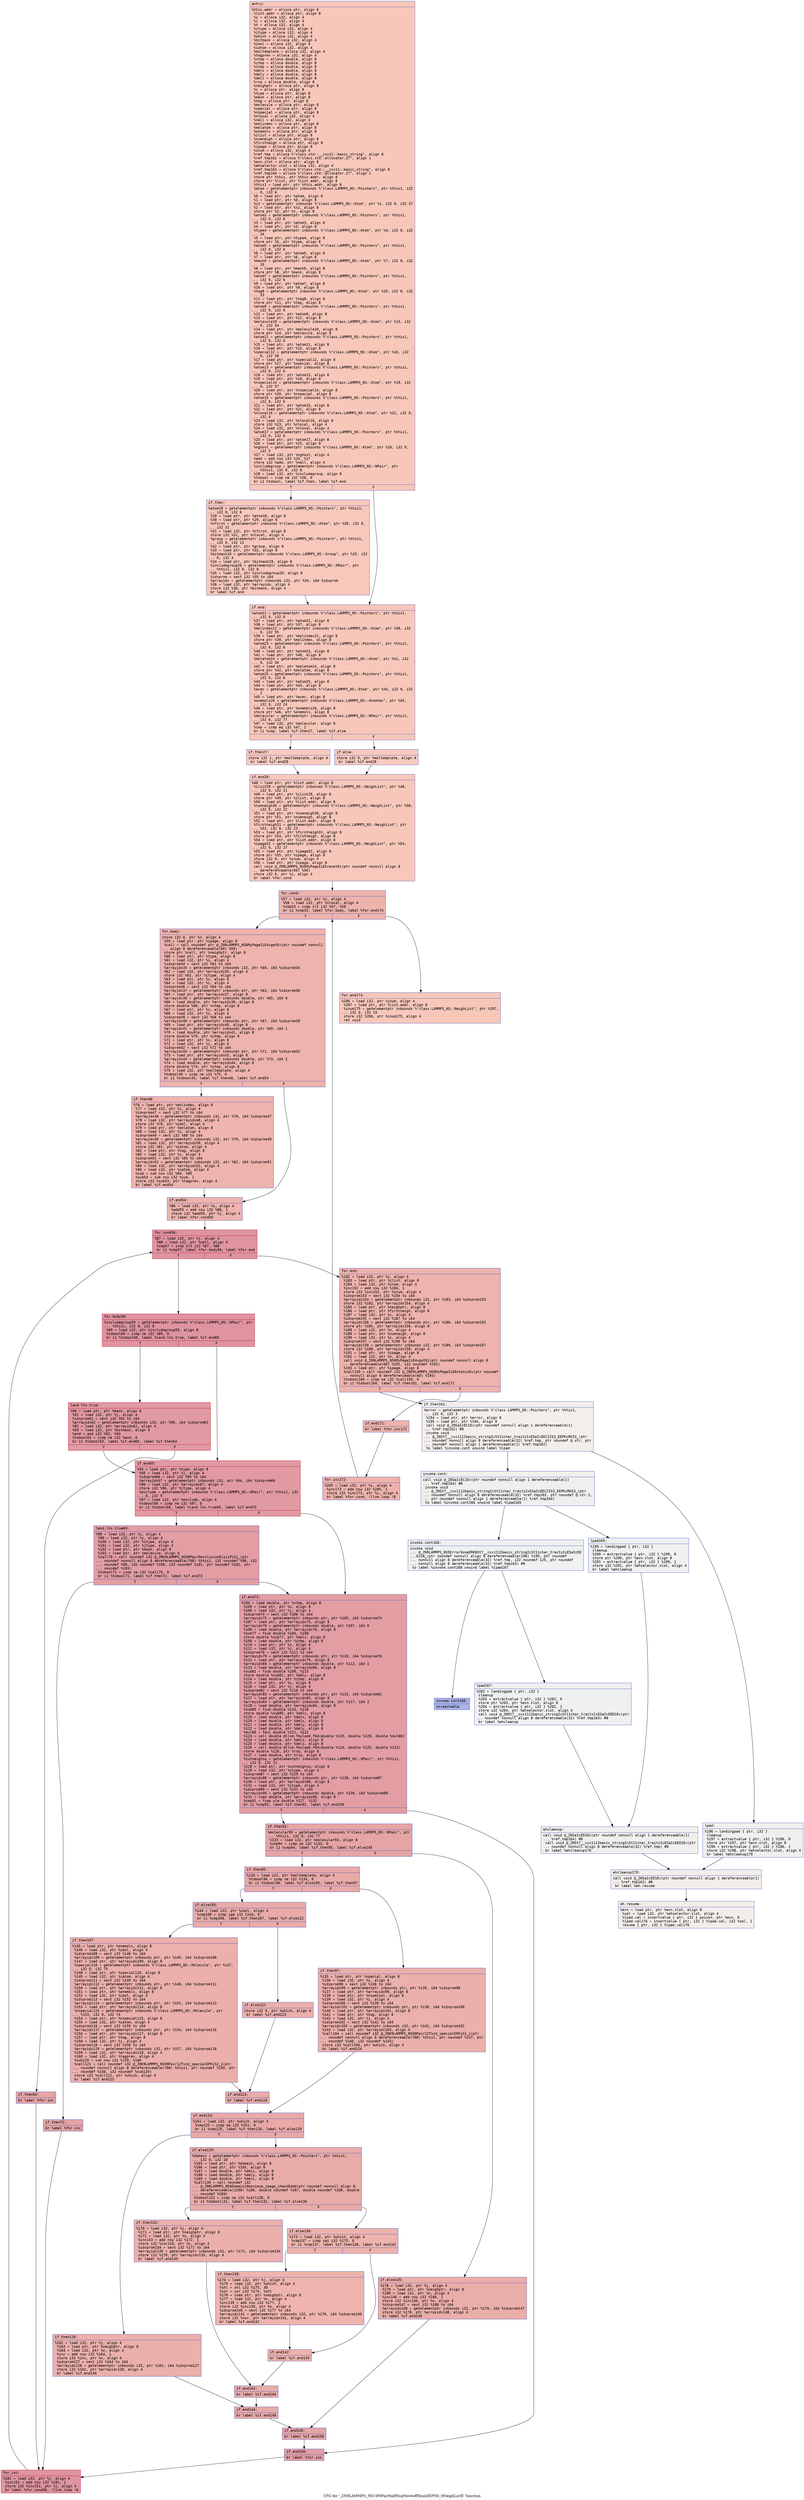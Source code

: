 digraph "CFG for '_ZN9LAMMPS_NS19NPairHalfNsqNewtoff5buildEPNS_9NeighListE' function" {
	label="CFG for '_ZN9LAMMPS_NS19NPairHalfNsqNewtoff5buildEPNS_9NeighListE' function";

	Node0x5590daf44c00 [shape=record,color="#3d50c3ff", style=filled, fillcolor="#ec7f6370" fontname="Courier",label="{entry:\l|  %this.addr = alloca ptr, align 8\l  %list.addr = alloca ptr, align 8\l  %i = alloca i32, align 4\l  %j = alloca i32, align 4\l  %n = alloca i32, align 4\l  %itype = alloca i32, align 4\l  %jtype = alloca i32, align 4\l  %which = alloca i32, align 4\l  %bitmask = alloca i32, align 4\l  %imol = alloca i32, align 4\l  %iatom = alloca i32, align 4\l  %moltemplate = alloca i32, align 4\l  %tagprev = alloca i32, align 4\l  %xtmp = alloca double, align 8\l  %ytmp = alloca double, align 8\l  %ztmp = alloca double, align 8\l  %delx = alloca double, align 8\l  %dely = alloca double, align 8\l  %delz = alloca double, align 8\l  %rsq = alloca double, align 8\l  %neighptr = alloca ptr, align 8\l  %x = alloca ptr, align 8\l  %type = alloca ptr, align 8\l  %mask = alloca ptr, align 8\l  %tag = alloca ptr, align 8\l  %molecule = alloca ptr, align 8\l  %special = alloca ptr, align 8\l  %nspecial = alloca ptr, align 8\l  %nlocal = alloca i32, align 4\l  %nall = alloca i32, align 4\l  %molindex = alloca ptr, align 8\l  %molatom = alloca ptr, align 8\l  %onemols = alloca ptr, align 8\l  %ilist = alloca ptr, align 8\l  %numneigh = alloca ptr, align 8\l  %firstneigh = alloca ptr, align 8\l  %ipage = alloca ptr, align 8\l  %inum = alloca i32, align 4\l  %ref.tmp = alloca %\"class.std::__cxx11::basic_string\", align 8\l  %ref.tmp162 = alloca %\"class.std::allocator.27\", align 1\l  %exn.slot = alloca ptr, align 8\l  %ehselector.slot = alloca i32, align 4\l  %ref.tmp163 = alloca %\"class.std::__cxx11::basic_string\", align 8\l  %ref.tmp164 = alloca %\"class.std::allocator.27\", align 1\l  store ptr %this, ptr %this.addr, align 8\l  store ptr %list, ptr %list.addr, align 8\l  %this1 = load ptr, ptr %this.addr, align 8\l  %atom = getelementptr inbounds %\"class.LAMMPS_NS::Pointers\", ptr %this1, i32\l... 0, i32 6\l  %0 = load ptr, ptr %atom, align 8\l  %1 = load ptr, ptr %0, align 8\l  %x2 = getelementptr inbounds %\"class.LAMMPS_NS::Atom\", ptr %1, i32 0, i32 37\l  %2 = load ptr, ptr %x2, align 8\l  store ptr %2, ptr %x, align 8\l  %atom3 = getelementptr inbounds %\"class.LAMMPS_NS::Pointers\", ptr %this1,\l... i32 0, i32 6\l  %3 = load ptr, ptr %atom3, align 8\l  %4 = load ptr, ptr %3, align 8\l  %type4 = getelementptr inbounds %\"class.LAMMPS_NS::Atom\", ptr %4, i32 0, i32\l... 34\l  %5 = load ptr, ptr %type4, align 8\l  store ptr %5, ptr %type, align 8\l  %atom5 = getelementptr inbounds %\"class.LAMMPS_NS::Pointers\", ptr %this1,\l... i32 0, i32 6\l  %6 = load ptr, ptr %atom5, align 8\l  %7 = load ptr, ptr %6, align 8\l  %mask6 = getelementptr inbounds %\"class.LAMMPS_NS::Atom\", ptr %7, i32 0, i32\l... 35\l  %8 = load ptr, ptr %mask6, align 8\l  store ptr %8, ptr %mask, align 8\l  %atom7 = getelementptr inbounds %\"class.LAMMPS_NS::Pointers\", ptr %this1,\l... i32 0, i32 6\l  %9 = load ptr, ptr %atom7, align 8\l  %10 = load ptr, ptr %9, align 8\l  %tag8 = getelementptr inbounds %\"class.LAMMPS_NS::Atom\", ptr %10, i32 0, i32\l... 33\l  %11 = load ptr, ptr %tag8, align 8\l  store ptr %11, ptr %tag, align 8\l  %atom9 = getelementptr inbounds %\"class.LAMMPS_NS::Pointers\", ptr %this1,\l... i32 0, i32 6\l  %12 = load ptr, ptr %atom9, align 8\l  %13 = load ptr, ptr %12, align 8\l  %molecule10 = getelementptr inbounds %\"class.LAMMPS_NS::Atom\", ptr %13, i32\l... 0, i32 54\l  %14 = load ptr, ptr %molecule10, align 8\l  store ptr %14, ptr %molecule, align 8\l  %atom11 = getelementptr inbounds %\"class.LAMMPS_NS::Pointers\", ptr %this1,\l... i32 0, i32 6\l  %15 = load ptr, ptr %atom11, align 8\l  %16 = load ptr, ptr %15, align 8\l  %special12 = getelementptr inbounds %\"class.LAMMPS_NS::Atom\", ptr %16, i32\l... 0, i32 58\l  %17 = load ptr, ptr %special12, align 8\l  store ptr %17, ptr %special, align 8\l  %atom13 = getelementptr inbounds %\"class.LAMMPS_NS::Pointers\", ptr %this1,\l... i32 0, i32 6\l  %18 = load ptr, ptr %atom13, align 8\l  %19 = load ptr, ptr %18, align 8\l  %nspecial14 = getelementptr inbounds %\"class.LAMMPS_NS::Atom\", ptr %19, i32\l... 0, i32 57\l  %20 = load ptr, ptr %nspecial14, align 8\l  store ptr %20, ptr %nspecial, align 8\l  %atom15 = getelementptr inbounds %\"class.LAMMPS_NS::Pointers\", ptr %this1,\l... i32 0, i32 6\l  %21 = load ptr, ptr %atom15, align 8\l  %22 = load ptr, ptr %21, align 8\l  %nlocal16 = getelementptr inbounds %\"class.LAMMPS_NS::Atom\", ptr %22, i32 0,\l... i32 4\l  %23 = load i32, ptr %nlocal16, align 8\l  store i32 %23, ptr %nlocal, align 4\l  %24 = load i32, ptr %nlocal, align 4\l  %atom17 = getelementptr inbounds %\"class.LAMMPS_NS::Pointers\", ptr %this1,\l... i32 0, i32 6\l  %25 = load ptr, ptr %atom17, align 8\l  %26 = load ptr, ptr %25, align 8\l  %nghost = getelementptr inbounds %\"class.LAMMPS_NS::Atom\", ptr %26, i32 0,\l... i32 5\l  %27 = load i32, ptr %nghost, align 4\l  %add = add nsw i32 %24, %27\l  store i32 %add, ptr %nall, align 4\l  %includegroup = getelementptr inbounds %\"class.LAMMPS_NS::NPair\", ptr\l... %this1, i32 0, i32 8\l  %28 = load i32, ptr %includegroup, align 8\l  %tobool = icmp ne i32 %28, 0\l  br i1 %tobool, label %if.then, label %if.end\l|{<s0>T|<s1>F}}"];
	Node0x5590daf44c00:s0 -> Node0x5590daf4a8b0[tooltip="entry -> if.then\nProbability 62.50%" ];
	Node0x5590daf44c00:s1 -> Node0x5590daf4a920[tooltip="entry -> if.end\nProbability 37.50%" ];
	Node0x5590daf4a8b0 [shape=record,color="#3d50c3ff", style=filled, fillcolor="#ed836670" fontname="Courier",label="{if.then:\l|  %atom18 = getelementptr inbounds %\"class.LAMMPS_NS::Pointers\", ptr %this1,\l... i32 0, i32 6\l  %29 = load ptr, ptr %atom18, align 8\l  %30 = load ptr, ptr %29, align 8\l  %nfirst = getelementptr inbounds %\"class.LAMMPS_NS::Atom\", ptr %30, i32 0,\l... i32 31\l  %31 = load i32, ptr %nfirst, align 8\l  store i32 %31, ptr %nlocal, align 4\l  %group = getelementptr inbounds %\"class.LAMMPS_NS::Pointers\", ptr %this1,\l... i32 0, i32 13\l  %32 = load ptr, ptr %group, align 8\l  %33 = load ptr, ptr %32, align 8\l  %bitmask19 = getelementptr inbounds %\"class.LAMMPS_NS::Group\", ptr %33, i32\l... 0, i32 4\l  %34 = load ptr, ptr %bitmask19, align 8\l  %includegroup20 = getelementptr inbounds %\"class.LAMMPS_NS::NPair\", ptr\l... %this1, i32 0, i32 8\l  %35 = load i32, ptr %includegroup20, align 8\l  %idxprom = sext i32 %35 to i64\l  %arrayidx = getelementptr inbounds i32, ptr %34, i64 %idxprom\l  %36 = load i32, ptr %arrayidx, align 4\l  store i32 %36, ptr %bitmask, align 4\l  br label %if.end\l}"];
	Node0x5590daf4a8b0 -> Node0x5590daf4a920[tooltip="if.then -> if.end\nProbability 100.00%" ];
	Node0x5590daf4a920 [shape=record,color="#3d50c3ff", style=filled, fillcolor="#ec7f6370" fontname="Courier",label="{if.end:\l|  %atom21 = getelementptr inbounds %\"class.LAMMPS_NS::Pointers\", ptr %this1,\l... i32 0, i32 6\l  %37 = load ptr, ptr %atom21, align 8\l  %38 = load ptr, ptr %37, align 8\l  %molindex22 = getelementptr inbounds %\"class.LAMMPS_NS::Atom\", ptr %38, i32\l... 0, i32 55\l  %39 = load ptr, ptr %molindex22, align 8\l  store ptr %39, ptr %molindex, align 8\l  %atom23 = getelementptr inbounds %\"class.LAMMPS_NS::Pointers\", ptr %this1,\l... i32 0, i32 6\l  %40 = load ptr, ptr %atom23, align 8\l  %41 = load ptr, ptr %40, align 8\l  %molatom24 = getelementptr inbounds %\"class.LAMMPS_NS::Atom\", ptr %41, i32\l... 0, i32 56\l  %42 = load ptr, ptr %molatom24, align 8\l  store ptr %42, ptr %molatom, align 8\l  %atom25 = getelementptr inbounds %\"class.LAMMPS_NS::Pointers\", ptr %this1,\l... i32 0, i32 6\l  %43 = load ptr, ptr %atom25, align 8\l  %44 = load ptr, ptr %43, align 8\l  %avec = getelementptr inbounds %\"class.LAMMPS_NS::Atom\", ptr %44, i32 0, i32\l... 2\l  %45 = load ptr, ptr %avec, align 8\l  %onemols26 = getelementptr inbounds %\"class.LAMMPS_NS::AtomVec\", ptr %45,\l... i32 0, i32 24\l  %46 = load ptr, ptr %onemols26, align 8\l  store ptr %46, ptr %onemols, align 8\l  %molecular = getelementptr inbounds %\"class.LAMMPS_NS::NPair\", ptr %this1,\l... i32 0, i32 77\l  %47 = load i32, ptr %molecular, align 8\l  %cmp = icmp eq i32 %47, 2\l  br i1 %cmp, label %if.then27, label %if.else\l|{<s0>T|<s1>F}}"];
	Node0x5590daf4a920:s0 -> Node0x5590daf4dac0[tooltip="if.end -> if.then27\nProbability 50.00%" ];
	Node0x5590daf4a920:s1 -> Node0x5590daf4db40[tooltip="if.end -> if.else\nProbability 50.00%" ];
	Node0x5590daf4dac0 [shape=record,color="#3d50c3ff", style=filled, fillcolor="#ef886b70" fontname="Courier",label="{if.then27:\l|  store i32 1, ptr %moltemplate, align 4\l  br label %if.end28\l}"];
	Node0x5590daf4dac0 -> Node0x5590daf4dd00[tooltip="if.then27 -> if.end28\nProbability 100.00%" ];
	Node0x5590daf4db40 [shape=record,color="#3d50c3ff", style=filled, fillcolor="#ef886b70" fontname="Courier",label="{if.else:\l|  store i32 0, ptr %moltemplate, align 4\l  br label %if.end28\l}"];
	Node0x5590daf4db40 -> Node0x5590daf4dd00[tooltip="if.else -> if.end28\nProbability 100.00%" ];
	Node0x5590daf4dd00 [shape=record,color="#3d50c3ff", style=filled, fillcolor="#ec7f6370" fontname="Courier",label="{if.end28:\l|  %48 = load ptr, ptr %list.addr, align 8\l  %ilist29 = getelementptr inbounds %\"class.LAMMPS_NS::NeighList\", ptr %48,\l... i32 0, i32 21\l  %49 = load ptr, ptr %ilist29, align 8\l  store ptr %49, ptr %ilist, align 8\l  %50 = load ptr, ptr %list.addr, align 8\l  %numneigh30 = getelementptr inbounds %\"class.LAMMPS_NS::NeighList\", ptr %50,\l... i32 0, i32 22\l  %51 = load ptr, ptr %numneigh30, align 8\l  store ptr %51, ptr %numneigh, align 8\l  %52 = load ptr, ptr %list.addr, align 8\l  %firstneigh31 = getelementptr inbounds %\"class.LAMMPS_NS::NeighList\", ptr\l... %52, i32 0, i32 23\l  %53 = load ptr, ptr %firstneigh31, align 8\l  store ptr %53, ptr %firstneigh, align 8\l  %54 = load ptr, ptr %list.addr, align 8\l  %ipage32 = getelementptr inbounds %\"class.LAMMPS_NS::NeighList\", ptr %54,\l... i32 0, i32 27\l  %55 = load ptr, ptr %ipage32, align 8\l  store ptr %55, ptr %ipage, align 8\l  store i32 0, ptr %inum, align 4\l  %56 = load ptr, ptr %ipage, align 8\l  call void @_ZN9LAMMPS_NS6MyPageIiE5resetEv(ptr noundef nonnull align 8\l... dereferenceable(60) %56)\l  store i32 0, ptr %i, align 4\l  br label %for.cond\l}"];
	Node0x5590daf4dd00 -> Node0x5590daf4ed90[tooltip="if.end28 -> for.cond\nProbability 100.00%" ];
	Node0x5590daf4ed90 [shape=record,color="#3d50c3ff", style=filled, fillcolor="#d6524470" fontname="Courier",label="{for.cond:\l|  %57 = load i32, ptr %i, align 4\l  %58 = load i32, ptr %nlocal, align 4\l  %cmp33 = icmp slt i32 %57, %58\l  br i1 %cmp33, label %for.body, label %for.end174\l|{<s0>T|<s1>F}}"];
	Node0x5590daf4ed90:s0 -> Node0x5590daf4f040[tooltip="for.cond -> for.body\nProbability 96.88%" ];
	Node0x5590daf4ed90:s1 -> Node0x5590daf47b20[tooltip="for.cond -> for.end174\nProbability 3.12%" ];
	Node0x5590daf4f040 [shape=record,color="#3d50c3ff", style=filled, fillcolor="#d6524470" fontname="Courier",label="{for.body:\l|  store i32 0, ptr %n, align 4\l  %59 = load ptr, ptr %ipage, align 8\l  %call = call noundef ptr @_ZN9LAMMPS_NS6MyPageIiE4vgetEv(ptr noundef nonnull\l... align 8 dereferenceable(60) %59)\l  store ptr %call, ptr %neighptr, align 8\l  %60 = load ptr, ptr %type, align 8\l  %61 = load i32, ptr %i, align 4\l  %idxprom34 = sext i32 %61 to i64\l  %arrayidx35 = getelementptr inbounds i32, ptr %60, i64 %idxprom34\l  %62 = load i32, ptr %arrayidx35, align 4\l  store i32 %62, ptr %itype, align 4\l  %63 = load ptr, ptr %x, align 8\l  %64 = load i32, ptr %i, align 4\l  %idxprom36 = sext i32 %64 to i64\l  %arrayidx37 = getelementptr inbounds ptr, ptr %63, i64 %idxprom36\l  %65 = load ptr, ptr %arrayidx37, align 8\l  %arrayidx38 = getelementptr inbounds double, ptr %65, i64 0\l  %66 = load double, ptr %arrayidx38, align 8\l  store double %66, ptr %xtmp, align 8\l  %67 = load ptr, ptr %x, align 8\l  %68 = load i32, ptr %i, align 4\l  %idxprom39 = sext i32 %68 to i64\l  %arrayidx40 = getelementptr inbounds ptr, ptr %67, i64 %idxprom39\l  %69 = load ptr, ptr %arrayidx40, align 8\l  %arrayidx41 = getelementptr inbounds double, ptr %69, i64 1\l  %70 = load double, ptr %arrayidx41, align 8\l  store double %70, ptr %ytmp, align 8\l  %71 = load ptr, ptr %x, align 8\l  %72 = load i32, ptr %i, align 4\l  %idxprom42 = sext i32 %72 to i64\l  %arrayidx43 = getelementptr inbounds ptr, ptr %71, i64 %idxprom42\l  %73 = load ptr, ptr %arrayidx43, align 8\l  %arrayidx44 = getelementptr inbounds double, ptr %73, i64 2\l  %74 = load double, ptr %arrayidx44, align 8\l  store double %74, ptr %ztmp, align 8\l  %75 = load i32, ptr %moltemplate, align 4\l  %tobool45 = icmp ne i32 %75, 0\l  br i1 %tobool45, label %if.then46, label %if.end54\l|{<s0>T|<s1>F}}"];
	Node0x5590daf4f040:s0 -> Node0x5590daf50fa0[tooltip="for.body -> if.then46\nProbability 62.50%" ];
	Node0x5590daf4f040:s1 -> Node0x5590daf51080[tooltip="for.body -> if.end54\nProbability 37.50%" ];
	Node0x5590daf50fa0 [shape=record,color="#3d50c3ff", style=filled, fillcolor="#d8564670" fontname="Courier",label="{if.then46:\l|  %76 = load ptr, ptr %molindex, align 8\l  %77 = load i32, ptr %i, align 4\l  %idxprom47 = sext i32 %77 to i64\l  %arrayidx48 = getelementptr inbounds i32, ptr %76, i64 %idxprom47\l  %78 = load i32, ptr %arrayidx48, align 4\l  store i32 %78, ptr %imol, align 4\l  %79 = load ptr, ptr %molatom, align 8\l  %80 = load i32, ptr %i, align 4\l  %idxprom49 = sext i32 %80 to i64\l  %arrayidx50 = getelementptr inbounds i32, ptr %79, i64 %idxprom49\l  %81 = load i32, ptr %arrayidx50, align 4\l  store i32 %81, ptr %iatom, align 4\l  %82 = load ptr, ptr %tag, align 8\l  %83 = load i32, ptr %i, align 4\l  %idxprom51 = sext i32 %83 to i64\l  %arrayidx52 = getelementptr inbounds i32, ptr %82, i64 %idxprom51\l  %84 = load i32, ptr %arrayidx52, align 4\l  %85 = load i32, ptr %iatom, align 4\l  %sub = sub nsw i32 %84, %85\l  %sub53 = sub nsw i32 %sub, 1\l  store i32 %sub53, ptr %tagprev, align 4\l  br label %if.end54\l}"];
	Node0x5590daf50fa0 -> Node0x5590daf51080[tooltip="if.then46 -> if.end54\nProbability 100.00%" ];
	Node0x5590daf51080 [shape=record,color="#3d50c3ff", style=filled, fillcolor="#d6524470" fontname="Courier",label="{if.end54:\l|  %86 = load i32, ptr %i, align 4\l  %add55 = add nsw i32 %86, 1\l  store i32 %add55, ptr %j, align 4\l  br label %for.cond56\l}"];
	Node0x5590daf51080 -> Node0x5590daf520e0[tooltip="if.end54 -> for.cond56\nProbability 100.00%" ];
	Node0x5590daf520e0 [shape=record,color="#b70d28ff", style=filled, fillcolor="#b70d2870" fontname="Courier",label="{for.cond56:\l|  %87 = load i32, ptr %j, align 4\l  %88 = load i32, ptr %nall, align 4\l  %cmp57 = icmp slt i32 %87, %88\l  br i1 %cmp57, label %for.body58, label %for.end\l|{<s0>T|<s1>F}}"];
	Node0x5590daf520e0:s0 -> Node0x5590daf52380[tooltip="for.cond56 -> for.body58\nProbability 96.88%" ];
	Node0x5590daf520e0:s1 -> Node0x5590daf52400[tooltip="for.cond56 -> for.end\nProbability 3.12%" ];
	Node0x5590daf52380 [shape=record,color="#b70d28ff", style=filled, fillcolor="#b70d2870" fontname="Courier",label="{for.body58:\l|  %includegroup59 = getelementptr inbounds %\"class.LAMMPS_NS::NPair\", ptr\l... %this1, i32 0, i32 8\l  %89 = load i32, ptr %includegroup59, align 8\l  %tobool60 = icmp ne i32 %89, 0\l  br i1 %tobool60, label %land.lhs.true, label %if.end65\l|{<s0>T|<s1>F}}"];
	Node0x5590daf52380:s0 -> Node0x5590daf52750[tooltip="for.body58 -> land.lhs.true\nProbability 62.50%" ];
	Node0x5590daf52380:s1 -> Node0x5590daf527d0[tooltip="for.body58 -> if.end65\nProbability 37.50%" ];
	Node0x5590daf52750 [shape=record,color="#b70d28ff", style=filled, fillcolor="#bb1b2c70" fontname="Courier",label="{land.lhs.true:\l|  %90 = load ptr, ptr %mask, align 8\l  %91 = load i32, ptr %j, align 4\l  %idxprom61 = sext i32 %91 to i64\l  %arrayidx62 = getelementptr inbounds i32, ptr %90, i64 %idxprom61\l  %92 = load i32, ptr %arrayidx62, align 4\l  %93 = load i32, ptr %bitmask, align 4\l  %and = and i32 %92, %93\l  %tobool63 = icmp ne i32 %and, 0\l  br i1 %tobool63, label %if.end65, label %if.then64\l|{<s0>T|<s1>F}}"];
	Node0x5590daf52750:s0 -> Node0x5590daf527d0[tooltip="land.lhs.true -> if.end65\nProbability 62.50%" ];
	Node0x5590daf52750:s1 -> Node0x5590daf52e40[tooltip="land.lhs.true -> if.then64\nProbability 37.50%" ];
	Node0x5590daf52e40 [shape=record,color="#3d50c3ff", style=filled, fillcolor="#c5333470" fontname="Courier",label="{if.then64:\l|  br label %for.inc\l}"];
	Node0x5590daf52e40 -> Node0x5590daf52f70[tooltip="if.then64 -> for.inc\nProbability 100.00%" ];
	Node0x5590daf527d0 [shape=record,color="#b70d28ff", style=filled, fillcolor="#bb1b2c70" fontname="Courier",label="{if.end65:\l|  %94 = load ptr, ptr %type, align 8\l  %95 = load i32, ptr %j, align 4\l  %idxprom66 = sext i32 %95 to i64\l  %arrayidx67 = getelementptr inbounds i32, ptr %94, i64 %idxprom66\l  %96 = load i32, ptr %arrayidx67, align 4\l  store i32 %96, ptr %jtype, align 4\l  %exclude = getelementptr inbounds %\"class.LAMMPS_NS::NPair\", ptr %this1, i32\l... 0, i32 9\l  %97 = load i32, ptr %exclude, align 4\l  %tobool68 = icmp ne i32 %97, 0\l  br i1 %tobool68, label %land.lhs.true69, label %if.end73\l|{<s0>T|<s1>F}}"];
	Node0x5590daf527d0:s0 -> Node0x5590daf4d6e0[tooltip="if.end65 -> land.lhs.true69\nProbability 62.50%" ];
	Node0x5590daf527d0:s1 -> Node0x5590daf4d760[tooltip="if.end65 -> if.end73\nProbability 37.50%" ];
	Node0x5590daf4d6e0 [shape=record,color="#3d50c3ff", style=filled, fillcolor="#be242e70" fontname="Courier",label="{land.lhs.true69:\l|  %98 = load i32, ptr %i, align 4\l  %99 = load i32, ptr %j, align 4\l  %100 = load i32, ptr %itype, align 4\l  %101 = load i32, ptr %jtype, align 4\l  %102 = load ptr, ptr %mask, align 8\l  %103 = load ptr, ptr %molecule, align 8\l  %call70 = call noundef i32 @_ZNK9LAMMPS_NS5NPair9exclusionEiiiiPiS1_(ptr\l... noundef nonnull align 8 dereferenceable(708) %this1, i32 noundef %98, i32\l... noundef %99, i32 noundef %100, i32 noundef %101, ptr noundef %102, ptr\l... noundef %103)\l  %tobool71 = icmp ne i32 %call70, 0\l  br i1 %tobool71, label %if.then72, label %if.end73\l|{<s0>T|<s1>F}}"];
	Node0x5590daf4d6e0:s0 -> Node0x5590daf546a0[tooltip="land.lhs.true69 -> if.then72\nProbability 62.50%" ];
	Node0x5590daf4d6e0:s1 -> Node0x5590daf4d760[tooltip="land.lhs.true69 -> if.end73\nProbability 37.50%" ];
	Node0x5590daf546a0 [shape=record,color="#3d50c3ff", style=filled, fillcolor="#c32e3170" fontname="Courier",label="{if.then72:\l|  br label %for.inc\l}"];
	Node0x5590daf546a0 -> Node0x5590daf52f70[tooltip="if.then72 -> for.inc\nProbability 100.00%" ];
	Node0x5590daf4d760 [shape=record,color="#3d50c3ff", style=filled, fillcolor="#be242e70" fontname="Courier",label="{if.end73:\l|  %104 = load double, ptr %xtmp, align 8\l  %105 = load ptr, ptr %x, align 8\l  %106 = load i32, ptr %j, align 4\l  %idxprom74 = sext i32 %106 to i64\l  %arrayidx75 = getelementptr inbounds ptr, ptr %105, i64 %idxprom74\l  %107 = load ptr, ptr %arrayidx75, align 8\l  %arrayidx76 = getelementptr inbounds double, ptr %107, i64 0\l  %108 = load double, ptr %arrayidx76, align 8\l  %sub77 = fsub double %104, %108\l  store double %sub77, ptr %delx, align 8\l  %109 = load double, ptr %ytmp, align 8\l  %110 = load ptr, ptr %x, align 8\l  %111 = load i32, ptr %j, align 4\l  %idxprom78 = sext i32 %111 to i64\l  %arrayidx79 = getelementptr inbounds ptr, ptr %110, i64 %idxprom78\l  %112 = load ptr, ptr %arrayidx79, align 8\l  %arrayidx80 = getelementptr inbounds double, ptr %112, i64 1\l  %113 = load double, ptr %arrayidx80, align 8\l  %sub81 = fsub double %109, %113\l  store double %sub81, ptr %dely, align 8\l  %114 = load double, ptr %ztmp, align 8\l  %115 = load ptr, ptr %x, align 8\l  %116 = load i32, ptr %j, align 4\l  %idxprom82 = sext i32 %116 to i64\l  %arrayidx83 = getelementptr inbounds ptr, ptr %115, i64 %idxprom82\l  %117 = load ptr, ptr %arrayidx83, align 8\l  %arrayidx84 = getelementptr inbounds double, ptr %117, i64 2\l  %118 = load double, ptr %arrayidx84, align 8\l  %sub85 = fsub double %114, %118\l  store double %sub85, ptr %delz, align 8\l  %119 = load double, ptr %delx, align 8\l  %120 = load double, ptr %delx, align 8\l  %121 = load double, ptr %dely, align 8\l  %122 = load double, ptr %dely, align 8\l  %mul86 = fmul double %121, %122\l  %123 = call double @llvm.fmuladd.f64(double %119, double %120, double %mul86)\l  %124 = load double, ptr %delz, align 8\l  %125 = load double, ptr %delz, align 8\l  %126 = call double @llvm.fmuladd.f64(double %124, double %125, double %123)\l  store double %126, ptr %rsq, align 8\l  %127 = load double, ptr %rsq, align 8\l  %cutneighsq = getelementptr inbounds %\"class.LAMMPS_NS::NPair\", ptr %this1,\l... i32 0, i32 11\l  %128 = load ptr, ptr %cutneighsq, align 8\l  %129 = load i32, ptr %itype, align 4\l  %idxprom87 = sext i32 %129 to i64\l  %arrayidx88 = getelementptr inbounds ptr, ptr %128, i64 %idxprom87\l  %130 = load ptr, ptr %arrayidx88, align 8\l  %131 = load i32, ptr %jtype, align 4\l  %idxprom89 = sext i32 %131 to i64\l  %arrayidx90 = getelementptr inbounds double, ptr %130, i64 %idxprom89\l  %132 = load double, ptr %arrayidx90, align 8\l  %cmp91 = fcmp ole double %127, %132\l  br i1 %cmp91, label %if.then92, label %if.end150\l|{<s0>T|<s1>F}}"];
	Node0x5590daf4d760:s0 -> Node0x5590daf567e0[tooltip="if.end73 -> if.then92\nProbability 50.00%" ];
	Node0x5590daf4d760:s1 -> Node0x5590daf56860[tooltip="if.end73 -> if.end150\nProbability 50.00%" ];
	Node0x5590daf567e0 [shape=record,color="#3d50c3ff", style=filled, fillcolor="#c5333470" fontname="Courier",label="{if.then92:\l|  %molecular93 = getelementptr inbounds %\"class.LAMMPS_NS::NPair\", ptr\l... %this1, i32 0, i32 77\l  %133 = load i32, ptr %molecular93, align 8\l  %cmp94 = icmp ne i32 %133, 0\l  br i1 %cmp94, label %if.then95, label %if.else145\l|{<s0>T|<s1>F}}"];
	Node0x5590daf567e0:s0 -> Node0x5590daf56bf0[tooltip="if.then92 -> if.then95\nProbability 62.50%" ];
	Node0x5590daf567e0:s1 -> Node0x5590daf56c70[tooltip="if.then92 -> if.else145\nProbability 37.50%" ];
	Node0x5590daf56bf0 [shape=record,color="#3d50c3ff", style=filled, fillcolor="#ca3b3770" fontname="Courier",label="{if.then95:\l|  %134 = load i32, ptr %moltemplate, align 4\l  %tobool96 = icmp ne i32 %134, 0\l  br i1 %tobool96, label %if.else105, label %if.then97\l|{<s0>T|<s1>F}}"];
	Node0x5590daf56bf0:s0 -> Node0x5590daf56f40[tooltip="if.then95 -> if.else105\nProbability 62.50%" ];
	Node0x5590daf56bf0:s1 -> Node0x5590daf56fc0[tooltip="if.then95 -> if.then97\nProbability 37.50%" ];
	Node0x5590daf56fc0 [shape=record,color="#3d50c3ff", style=filled, fillcolor="#d24b4070" fontname="Courier",label="{if.then97:\l|  %135 = load ptr, ptr %special, align 8\l  %136 = load i32, ptr %i, align 4\l  %idxprom98 = sext i32 %136 to i64\l  %arrayidx99 = getelementptr inbounds ptr, ptr %135, i64 %idxprom98\l  %137 = load ptr, ptr %arrayidx99, align 8\l  %138 = load ptr, ptr %nspecial, align 8\l  %139 = load i32, ptr %i, align 4\l  %idxprom100 = sext i32 %139 to i64\l  %arrayidx101 = getelementptr inbounds ptr, ptr %138, i64 %idxprom100\l  %140 = load ptr, ptr %arrayidx101, align 8\l  %141 = load ptr, ptr %tag, align 8\l  %142 = load i32, ptr %j, align 4\l  %idxprom102 = sext i32 %142 to i64\l  %arrayidx103 = getelementptr inbounds i32, ptr %141, i64 %idxprom102\l  %143 = load i32, ptr %arrayidx103, align 4\l  %call104 = call noundef i32 @_ZNK9LAMMPS_NS5NPair12find_specialEPKiS2_i(ptr\l... noundef nonnull align 8 dereferenceable(708) %this1, ptr noundef %137, ptr\l... noundef %140, i32 noundef %143)\l  store i32 %call104, ptr %which, align 4\l  br label %if.end124\l}"];
	Node0x5590daf56fc0 -> Node0x5590daf4bf50[tooltip="if.then97 -> if.end124\nProbability 100.00%" ];
	Node0x5590daf56f40 [shape=record,color="#3d50c3ff", style=filled, fillcolor="#cc403a70" fontname="Courier",label="{if.else105:\l|  %144 = load i32, ptr %imol, align 4\l  %cmp106 = icmp sge i32 %144, 0\l  br i1 %cmp106, label %if.then107, label %if.else122\l|{<s0>T|<s1>F}}"];
	Node0x5590daf56f40:s0 -> Node0x5590daf4c180[tooltip="if.else105 -> if.then107\nProbability 50.00%" ];
	Node0x5590daf56f40:s1 -> Node0x5590daf4c200[tooltip="if.else105 -> if.else122\nProbability 50.00%" ];
	Node0x5590daf4c180 [shape=record,color="#3d50c3ff", style=filled, fillcolor="#d24b4070" fontname="Courier",label="{if.then107:\l|  %145 = load ptr, ptr %onemols, align 8\l  %146 = load i32, ptr %imol, align 4\l  %idxprom108 = sext i32 %146 to i64\l  %arrayidx109 = getelementptr inbounds ptr, ptr %145, i64 %idxprom108\l  %147 = load ptr, ptr %arrayidx109, align 8\l  %special110 = getelementptr inbounds %\"class.LAMMPS_NS::Molecule\", ptr %147,\l... i32 0, i32 75\l  %148 = load ptr, ptr %special110, align 8\l  %149 = load i32, ptr %iatom, align 4\l  %idxprom111 = sext i32 %149 to i64\l  %arrayidx112 = getelementptr inbounds ptr, ptr %148, i64 %idxprom111\l  %150 = load ptr, ptr %arrayidx112, align 8\l  %151 = load ptr, ptr %onemols, align 8\l  %152 = load i32, ptr %imol, align 4\l  %idxprom113 = sext i32 %152 to i64\l  %arrayidx114 = getelementptr inbounds ptr, ptr %151, i64 %idxprom113\l  %153 = load ptr, ptr %arrayidx114, align 8\l  %nspecial115 = getelementptr inbounds %\"class.LAMMPS_NS::Molecule\", ptr\l... %153, i32 0, i32 74\l  %154 = load ptr, ptr %nspecial115, align 8\l  %155 = load i32, ptr %iatom, align 4\l  %idxprom116 = sext i32 %155 to i64\l  %arrayidx117 = getelementptr inbounds ptr, ptr %154, i64 %idxprom116\l  %156 = load ptr, ptr %arrayidx117, align 8\l  %157 = load ptr, ptr %tag, align 8\l  %158 = load i32, ptr %j, align 4\l  %idxprom118 = sext i32 %158 to i64\l  %arrayidx119 = getelementptr inbounds i32, ptr %157, i64 %idxprom118\l  %159 = load i32, ptr %arrayidx119, align 4\l  %160 = load i32, ptr %tagprev, align 4\l  %sub120 = sub nsw i32 %159, %160\l  %call121 = call noundef i32 @_ZNK9LAMMPS_NS5NPair12find_specialEPKiS2_i(ptr\l... noundef nonnull align 8 dereferenceable(708) %this1, ptr noundef %150, ptr\l... noundef %156, i32 noundef %sub120)\l  store i32 %call121, ptr %which, align 4\l  br label %if.end123\l}"];
	Node0x5590daf4c180 -> Node0x5590daf4f8d0[tooltip="if.then107 -> if.end123\nProbability 100.00%" ];
	Node0x5590daf4c200 [shape=record,color="#3d50c3ff", style=filled, fillcolor="#d24b4070" fontname="Courier",label="{if.else122:\l|  store i32 0, ptr %which, align 4\l  br label %if.end123\l}"];
	Node0x5590daf4c200 -> Node0x5590daf4f8d0[tooltip="if.else122 -> if.end123\nProbability 100.00%" ];
	Node0x5590daf4f8d0 [shape=record,color="#3d50c3ff", style=filled, fillcolor="#cc403a70" fontname="Courier",label="{if.end123:\l|  br label %if.end124\l}"];
	Node0x5590daf4f8d0 -> Node0x5590daf4bf50[tooltip="if.end123 -> if.end124\nProbability 100.00%" ];
	Node0x5590daf4bf50 [shape=record,color="#3d50c3ff", style=filled, fillcolor="#ca3b3770" fontname="Courier",label="{if.end124:\l|  %161 = load i32, ptr %which, align 4\l  %cmp125 = icmp eq i32 %161, 0\l  br i1 %cmp125, label %if.then126, label %if.else129\l|{<s0>T|<s1>F}}"];
	Node0x5590daf4bf50:s0 -> Node0x5590daf4fc20[tooltip="if.end124 -> if.then126\nProbability 37.50%" ];
	Node0x5590daf4bf50:s1 -> Node0x5590daf5b660[tooltip="if.end124 -> if.else129\nProbability 62.50%" ];
	Node0x5590daf4fc20 [shape=record,color="#3d50c3ff", style=filled, fillcolor="#d24b4070" fontname="Courier",label="{if.then126:\l|  %162 = load i32, ptr %j, align 4\l  %163 = load ptr, ptr %neighptr, align 8\l  %164 = load i32, ptr %n, align 4\l  %inc = add nsw i32 %164, 1\l  store i32 %inc, ptr %n, align 4\l  %idxprom127 = sext i32 %164 to i64\l  %arrayidx128 = getelementptr inbounds i32, ptr %163, i64 %idxprom127\l  store i32 %162, ptr %arrayidx128, align 4\l  br label %if.end144\l}"];
	Node0x5590daf4fc20 -> Node0x5590daf5bc40[tooltip="if.then126 -> if.end144\nProbability 100.00%" ];
	Node0x5590daf5b660 [shape=record,color="#3d50c3ff", style=filled, fillcolor="#cc403a70" fontname="Courier",label="{if.else129:\l|  %domain = getelementptr inbounds %\"class.LAMMPS_NS::Pointers\", ptr %this1,\l... i32 0, i32 10\l  %165 = load ptr, ptr %domain, align 8\l  %166 = load ptr, ptr %165, align 8\l  %167 = load double, ptr %delx, align 8\l  %168 = load double, ptr %dely, align 8\l  %169 = load double, ptr %delz, align 8\l  %call130 = call noundef i32\l... @_ZN9LAMMPS_NS6Domain19minimum_image_checkEddd(ptr noundef nonnull align 8\l... dereferenceable(1200) %166, double noundef %167, double noundef %168, double\l... noundef %169)\l  %tobool131 = icmp ne i32 %call130, 0\l  br i1 %tobool131, label %if.then132, label %if.else136\l|{<s0>T|<s1>F}}"];
	Node0x5590daf5b660:s0 -> Node0x5590daf5c390[tooltip="if.else129 -> if.then132\nProbability 62.50%" ];
	Node0x5590daf5b660:s1 -> Node0x5590daf5c470[tooltip="if.else129 -> if.else136\nProbability 37.50%" ];
	Node0x5590daf5c390 [shape=record,color="#3d50c3ff", style=filled, fillcolor="#d24b4070" fontname="Courier",label="{if.then132:\l|  %170 = load i32, ptr %j, align 4\l  %171 = load ptr, ptr %neighptr, align 8\l  %172 = load i32, ptr %n, align 4\l  %inc133 = add nsw i32 %172, 1\l  store i32 %inc133, ptr %n, align 4\l  %idxprom134 = sext i32 %172 to i64\l  %arrayidx135 = getelementptr inbounds i32, ptr %171, i64 %idxprom134\l  store i32 %170, ptr %arrayidx135, align 4\l  br label %if.end143\l}"];
	Node0x5590daf5c390 -> Node0x5590daf5cac0[tooltip="if.then132 -> if.end143\nProbability 100.00%" ];
	Node0x5590daf5c470 [shape=record,color="#3d50c3ff", style=filled, fillcolor="#d6524470" fontname="Courier",label="{if.else136:\l|  %173 = load i32, ptr %which, align 4\l  %cmp137 = icmp sgt i32 %173, 0\l  br i1 %cmp137, label %if.then138, label %if.end142\l|{<s0>T|<s1>F}}"];
	Node0x5590daf5c470:s0 -> Node0x5590daf5cce0[tooltip="if.else136 -> if.then138\nProbability 62.50%" ];
	Node0x5590daf5c470:s1 -> Node0x5590daf5cd60[tooltip="if.else136 -> if.end142\nProbability 37.50%" ];
	Node0x5590daf5cce0 [shape=record,color="#3d50c3ff", style=filled, fillcolor="#d8564670" fontname="Courier",label="{if.then138:\l|  %174 = load i32, ptr %j, align 4\l  %175 = load i32, ptr %which, align 4\l  %shl = shl i32 %175, 30\l  %xor = xor i32 %174, %shl\l  %176 = load ptr, ptr %neighptr, align 8\l  %177 = load i32, ptr %n, align 4\l  %inc139 = add nsw i32 %177, 1\l  store i32 %inc139, ptr %n, align 4\l  %idxprom140 = sext i32 %177 to i64\l  %arrayidx141 = getelementptr inbounds i32, ptr %176, i64 %idxprom140\l  store i32 %xor, ptr %arrayidx141, align 4\l  br label %if.end142\l}"];
	Node0x5590daf5cce0 -> Node0x5590daf5cd60[tooltip="if.then138 -> if.end142\nProbability 100.00%" ];
	Node0x5590daf5cd60 [shape=record,color="#3d50c3ff", style=filled, fillcolor="#d6524470" fontname="Courier",label="{if.end142:\l|  br label %if.end143\l}"];
	Node0x5590daf5cd60 -> Node0x5590daf5cac0[tooltip="if.end142 -> if.end143\nProbability 100.00%" ];
	Node0x5590daf5cac0 [shape=record,color="#3d50c3ff", style=filled, fillcolor="#cc403a70" fontname="Courier",label="{if.end143:\l|  br label %if.end144\l}"];
	Node0x5590daf5cac0 -> Node0x5590daf5bc40[tooltip="if.end143 -> if.end144\nProbability 100.00%" ];
	Node0x5590daf5bc40 [shape=record,color="#3d50c3ff", style=filled, fillcolor="#ca3b3770" fontname="Courier",label="{if.end144:\l|  br label %if.end149\l}"];
	Node0x5590daf5bc40 -> Node0x5590daf5d730[tooltip="if.end144 -> if.end149\nProbability 100.00%" ];
	Node0x5590daf56c70 [shape=record,color="#3d50c3ff", style=filled, fillcolor="#d0473d70" fontname="Courier",label="{if.else145:\l|  %178 = load i32, ptr %j, align 4\l  %179 = load ptr, ptr %neighptr, align 8\l  %180 = load i32, ptr %n, align 4\l  %inc146 = add nsw i32 %180, 1\l  store i32 %inc146, ptr %n, align 4\l  %idxprom147 = sext i32 %180 to i64\l  %arrayidx148 = getelementptr inbounds i32, ptr %179, i64 %idxprom147\l  store i32 %178, ptr %arrayidx148, align 4\l  br label %if.end149\l}"];
	Node0x5590daf56c70 -> Node0x5590daf5d730[tooltip="if.else145 -> if.end149\nProbability 100.00%" ];
	Node0x5590daf5d730 [shape=record,color="#3d50c3ff", style=filled, fillcolor="#c5333470" fontname="Courier",label="{if.end149:\l|  br label %if.end150\l}"];
	Node0x5590daf5d730 -> Node0x5590daf56860[tooltip="if.end149 -> if.end150\nProbability 100.00%" ];
	Node0x5590daf56860 [shape=record,color="#3d50c3ff", style=filled, fillcolor="#be242e70" fontname="Courier",label="{if.end150:\l|  br label %for.inc\l}"];
	Node0x5590daf56860 -> Node0x5590daf52f70[tooltip="if.end150 -> for.inc\nProbability 100.00%" ];
	Node0x5590daf52f70 [shape=record,color="#b70d28ff", style=filled, fillcolor="#b70d2870" fontname="Courier",label="{for.inc:\l|  %181 = load i32, ptr %j, align 4\l  %inc151 = add nsw i32 %181, 1\l  store i32 %inc151, ptr %j, align 4\l  br label %for.cond56, !llvm.loop !6\l}"];
	Node0x5590daf52f70 -> Node0x5590daf520e0[tooltip="for.inc -> for.cond56\nProbability 100.00%" ];
	Node0x5590daf52400 [shape=record,color="#3d50c3ff", style=filled, fillcolor="#d6524470" fontname="Courier",label="{for.end:\l|  %182 = load i32, ptr %i, align 4\l  %183 = load ptr, ptr %ilist, align 8\l  %184 = load i32, ptr %inum, align 4\l  %inc152 = add nsw i32 %184, 1\l  store i32 %inc152, ptr %inum, align 4\l  %idxprom153 = sext i32 %184 to i64\l  %arrayidx154 = getelementptr inbounds i32, ptr %183, i64 %idxprom153\l  store i32 %182, ptr %arrayidx154, align 4\l  %185 = load ptr, ptr %neighptr, align 8\l  %186 = load ptr, ptr %firstneigh, align 8\l  %187 = load i32, ptr %i, align 4\l  %idxprom155 = sext i32 %187 to i64\l  %arrayidx156 = getelementptr inbounds ptr, ptr %186, i64 %idxprom155\l  store ptr %185, ptr %arrayidx156, align 8\l  %188 = load i32, ptr %n, align 4\l  %189 = load ptr, ptr %numneigh, align 8\l  %190 = load i32, ptr %i, align 4\l  %idxprom157 = sext i32 %190 to i64\l  %arrayidx158 = getelementptr inbounds i32, ptr %189, i64 %idxprom157\l  store i32 %188, ptr %arrayidx158, align 4\l  %191 = load ptr, ptr %ipage, align 8\l  %192 = load i32, ptr %n, align 4\l  call void @_ZN9LAMMPS_NS6MyPageIiE4vgotEi(ptr noundef nonnull align 8\l... dereferenceable(60) %191, i32 noundef %192)\l  %193 = load ptr, ptr %ipage, align 8\l  %call159 = call noundef i32 @_ZNK9LAMMPS_NS6MyPageIiE6statusEv(ptr noundef\l... nonnull align 8 dereferenceable(60) %193)\l  %tobool160 = icmp ne i32 %call159, 0\l  br i1 %tobool160, label %if.then161, label %if.end171\l|{<s0>T|<s1>F}}"];
	Node0x5590daf52400:s0 -> Node0x5590daf536b0[tooltip="for.end -> if.then161\nProbability 0.00%" ];
	Node0x5590daf52400:s1 -> Node0x5590daf53730[tooltip="for.end -> if.end171\nProbability 100.00%" ];
	Node0x5590daf536b0 [shape=record,color="#3d50c3ff", style=filled, fillcolor="#e5d8d170" fontname="Courier",label="{if.then161:\l|  %error = getelementptr inbounds %\"class.LAMMPS_NS::Pointers\", ptr %this1,\l... i32 0, i32 3\l  %194 = load ptr, ptr %error, align 8\l  %195 = load ptr, ptr %194, align 8\l  call void @_ZNSaIcEC1Ev(ptr noundef nonnull align 1 dereferenceable(1)\l... %ref.tmp162) #8\l  invoke void\l... @_ZNSt7__cxx1112basic_stringIcSt11char_traitsIcESaIcEEC2IS3_EEPKcRKS3_(ptr\l... noundef nonnull align 8 dereferenceable(32) %ref.tmp, ptr noundef @.str, ptr\l... noundef nonnull align 1 dereferenceable(1) %ref.tmp162)\l          to label %invoke.cont unwind label %lpad\l}"];
	Node0x5590daf536b0 -> Node0x5590daf53c50[tooltip="if.then161 -> invoke.cont\nProbability 50.00%" ];
	Node0x5590daf536b0 -> Node0x5590daf53cd0[tooltip="if.then161 -> lpad\nProbability 50.00%" ];
	Node0x5590daf53c50 [shape=record,color="#3d50c3ff", style=filled, fillcolor="#e0dbd870" fontname="Courier",label="{invoke.cont:\l|  call void @_ZNSaIcEC1Ev(ptr noundef nonnull align 1 dereferenceable(1)\l... %ref.tmp164) #8\l  invoke void\l... @_ZNSt7__cxx1112basic_stringIcSt11char_traitsIcESaIcEEC2IS3_EEPKcRKS3_(ptr\l... noundef nonnull align 8 dereferenceable(32) %ref.tmp163, ptr noundef @.str.1,\l... ptr noundef nonnull align 1 dereferenceable(1) %ref.tmp164)\l          to label %invoke.cont166 unwind label %lpad165\l}"];
	Node0x5590daf53c50 -> Node0x5590daf54000[tooltip="invoke.cont -> invoke.cont166\nProbability 50.00%" ];
	Node0x5590daf53c50 -> Node0x5590daf54050[tooltip="invoke.cont -> lpad165\nProbability 50.00%" ];
	Node0x5590daf54000 [shape=record,color="#3d50c3ff", style=filled, fillcolor="#dbdcde70" fontname="Courier",label="{invoke.cont166:\l|  invoke void\l... @_ZN9LAMMPS_NS5Error3oneERKNSt7__cxx1112basic_stringIcSt11char_traitsIcESaIcEE\l...EiS8_(ptr noundef nonnull align 8 dereferenceable(196) %195, ptr noundef\l... nonnull align 8 dereferenceable(32) %ref.tmp, i32 noundef 125, ptr noundef\l... nonnull align 8 dereferenceable(32) %ref.tmp163) #9\l          to label %invoke.cont168 unwind label %lpad167\l}"];
	Node0x5590daf54000 -> Node0x5590daf53fb0[tooltip="invoke.cont166 -> invoke.cont168\nProbability 0.00%" ];
	Node0x5590daf54000 -> Node0x5590daf619b0[tooltip="invoke.cont166 -> lpad167\nProbability 100.00%" ];
	Node0x5590daf53fb0 [shape=record,color="#3d50c3ff", style=filled, fillcolor="#3d50c370" fontname="Courier",label="{invoke.cont168:\l|  unreachable\l}"];
	Node0x5590daf53cd0 [shape=record,color="#3d50c3ff", style=filled, fillcolor="#e0dbd870" fontname="Courier",label="{lpad:\l|  %196 = landingpad \{ ptr, i32 \}\l          cleanup\l  %197 = extractvalue \{ ptr, i32 \} %196, 0\l  store ptr %197, ptr %exn.slot, align 8\l  %198 = extractvalue \{ ptr, i32 \} %196, 1\l  store i32 %198, ptr %ehselector.slot, align 4\l  br label %ehcleanup170\l}"];
	Node0x5590daf53cd0 -> Node0x5590daf62030[tooltip="lpad -> ehcleanup170\nProbability 100.00%" ];
	Node0x5590daf54050 [shape=record,color="#3d50c3ff", style=filled, fillcolor="#dbdcde70" fontname="Courier",label="{lpad165:\l|  %199 = landingpad \{ ptr, i32 \}\l          cleanup\l  %200 = extractvalue \{ ptr, i32 \} %199, 0\l  store ptr %200, ptr %exn.slot, align 8\l  %201 = extractvalue \{ ptr, i32 \} %199, 1\l  store i32 %201, ptr %ehselector.slot, align 4\l  br label %ehcleanup\l}"];
	Node0x5590daf54050 -> Node0x5590daf62380[tooltip="lpad165 -> ehcleanup\nProbability 100.00%" ];
	Node0x5590daf619b0 [shape=record,color="#3d50c3ff", style=filled, fillcolor="#dbdcde70" fontname="Courier",label="{lpad167:\l|  %202 = landingpad \{ ptr, i32 \}\l          cleanup\l  %203 = extractvalue \{ ptr, i32 \} %202, 0\l  store ptr %203, ptr %exn.slot, align 8\l  %204 = extractvalue \{ ptr, i32 \} %202, 1\l  store i32 %204, ptr %ehselector.slot, align 4\l  call void @_ZNSt7__cxx1112basic_stringIcSt11char_traitsIcESaIcEED1Ev(ptr\l... noundef nonnull align 8 dereferenceable(32) %ref.tmp163) #8\l  br label %ehcleanup\l}"];
	Node0x5590daf619b0 -> Node0x5590daf62380[tooltip="lpad167 -> ehcleanup\nProbability 100.00%" ];
	Node0x5590daf62380 [shape=record,color="#3d50c3ff", style=filled, fillcolor="#e0dbd870" fontname="Courier",label="{ehcleanup:\l|  call void @_ZNSaIcED1Ev(ptr noundef nonnull align 1 dereferenceable(1)\l... %ref.tmp164) #8\l  call void @_ZNSt7__cxx1112basic_stringIcSt11char_traitsIcESaIcEED1Ev(ptr\l... noundef nonnull align 8 dereferenceable(32) %ref.tmp) #8\l  br label %ehcleanup170\l}"];
	Node0x5590daf62380 -> Node0x5590daf62030[tooltip="ehcleanup -> ehcleanup170\nProbability 100.00%" ];
	Node0x5590daf62030 [shape=record,color="#3d50c3ff", style=filled, fillcolor="#e5d8d170" fontname="Courier",label="{ehcleanup170:\l|  call void @_ZNSaIcED1Ev(ptr noundef nonnull align 1 dereferenceable(1)\l... %ref.tmp162) #8\l  br label %eh.resume\l}"];
	Node0x5590daf62030 -> Node0x5590daf62de0[tooltip="ehcleanup170 -> eh.resume\nProbability 100.00%" ];
	Node0x5590daf53730 [shape=record,color="#3d50c3ff", style=filled, fillcolor="#d6524470" fontname="Courier",label="{if.end171:\l|  br label %for.inc172\l}"];
	Node0x5590daf53730 -> Node0x5590daf62ea0[tooltip="if.end171 -> for.inc172\nProbability 100.00%" ];
	Node0x5590daf62ea0 [shape=record,color="#3d50c3ff", style=filled, fillcolor="#d6524470" fontname="Courier",label="{for.inc172:\l|  %205 = load i32, ptr %i, align 4\l  %inc173 = add nsw i32 %205, 1\l  store i32 %inc173, ptr %i, align 4\l  br label %for.cond, !llvm.loop !8\l}"];
	Node0x5590daf62ea0 -> Node0x5590daf4ed90[tooltip="for.inc172 -> for.cond\nProbability 100.00%" ];
	Node0x5590daf47b20 [shape=record,color="#3d50c3ff", style=filled, fillcolor="#ec7f6370" fontname="Courier",label="{for.end174:\l|  %206 = load i32, ptr %inum, align 4\l  %207 = load ptr, ptr %list.addr, align 8\l  %inum175 = getelementptr inbounds %\"class.LAMMPS_NS::NeighList\", ptr %207,\l... i32 0, i32 19\l  store i32 %206, ptr %inum175, align 4\l  ret void\l}"];
	Node0x5590daf62de0 [shape=record,color="#3d50c3ff", style=filled, fillcolor="#e5d8d170" fontname="Courier",label="{eh.resume:\l|  %exn = load ptr, ptr %exn.slot, align 8\l  %sel = load i32, ptr %ehselector.slot, align 4\l  %lpad.val = insertvalue \{ ptr, i32 \} poison, ptr %exn, 0\l  %lpad.val176 = insertvalue \{ ptr, i32 \} %lpad.val, i32 %sel, 1\l  resume \{ ptr, i32 \} %lpad.val176\l}"];
}
